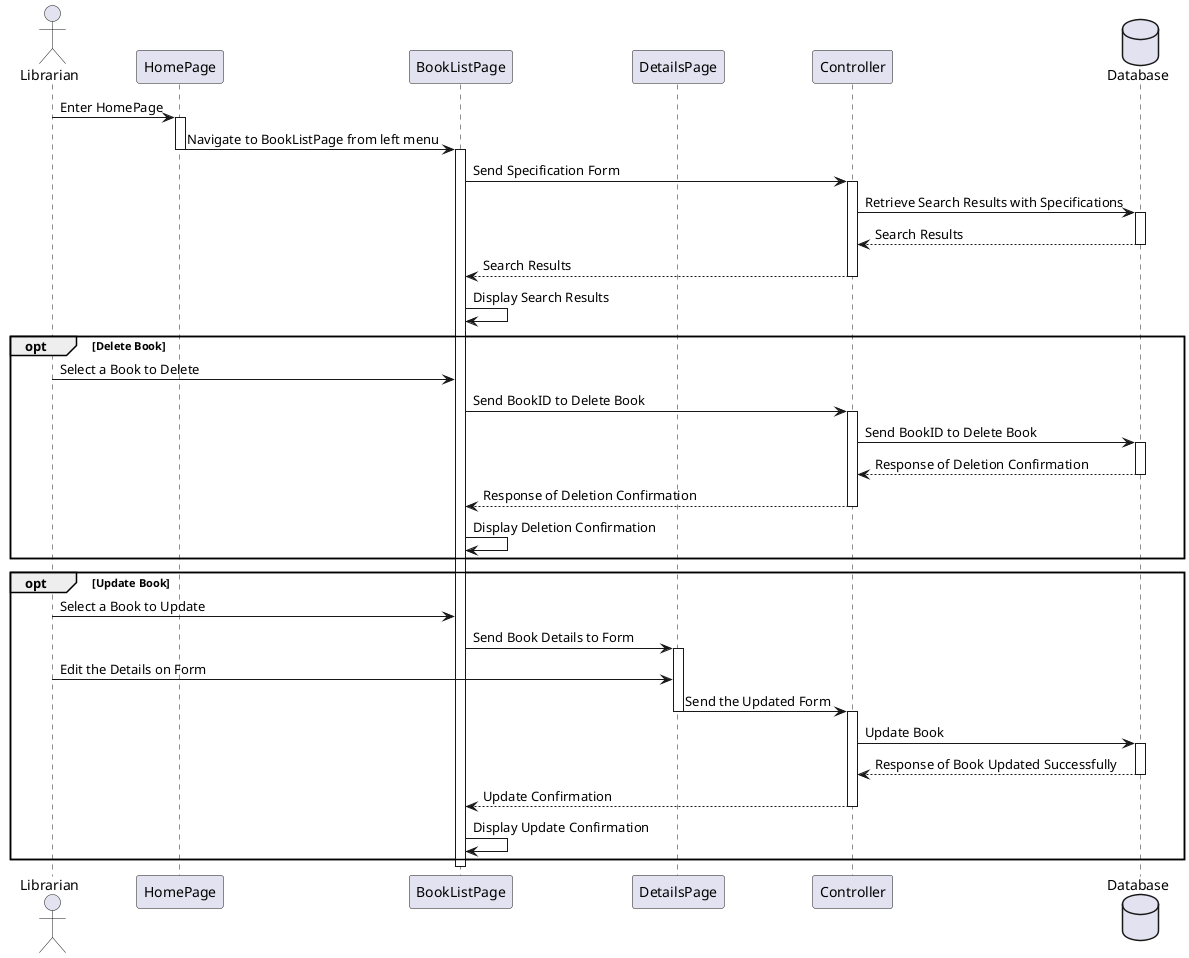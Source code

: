 @startuml SearchBookForLibrarian
actor Librarian
participant HomePage as HomePage
participant BookListPage as SearchPage
participant DetailsPage as DetailsPage
participant Controller as Controller
database Database

Librarian-> HomePage: Enter HomePage
activate HomePage

HomePage -> SearchPage: Navigate to BookListPage from left menu
deactivate HomePage
activate SearchPage

SearchPage -> Controller: Send Specification Form
activate Controller

Controller -> Database: Retrieve Search Results with Specifications
activate Database

Database --> Controller:  Search Results
deactivate Database

Controller --> SearchPage:  Search Results
deactivate Controller
SearchPage -> SearchPage: Display Search Results

opt Delete Book
    Librarian -> SearchPage: Select a Book to Delete
    SearchPage -> Controller: Send BookID to Delete Book
    activate Controller

    Controller -> Database: Send BookID to Delete Book
    activate Database

    Database --> Controller: Response of Deletion Confirmation
    deactivate Database

    Controller --> SearchPage: Response of Deletion Confirmation
    deactivate Controller
    SearchPage -> SearchPage: Display Deletion Confirmation
end

opt Update Book
    Librarian -> SearchPage: Select a Book to Update
    
    SearchPage -> DetailsPage: Send Book Details to Form
    activate DetailsPage
    Librarian -> DetailsPage: Edit the Details on Form
    
    DetailsPage -> Controller: Send the Updated Form
    deactivate DetailsPage
    activate Controller
    
    Controller -> Database: Update Book
    activate Database

    Database --> Controller: Response of Book Updated Successfully
    deactivate Database

    Controller --> SearchPage:  Update Confirmation
    deactivate Controller
    SearchPage -> SearchPage: Display Update Confirmation
end

deactivate SearchPage
@enduml

